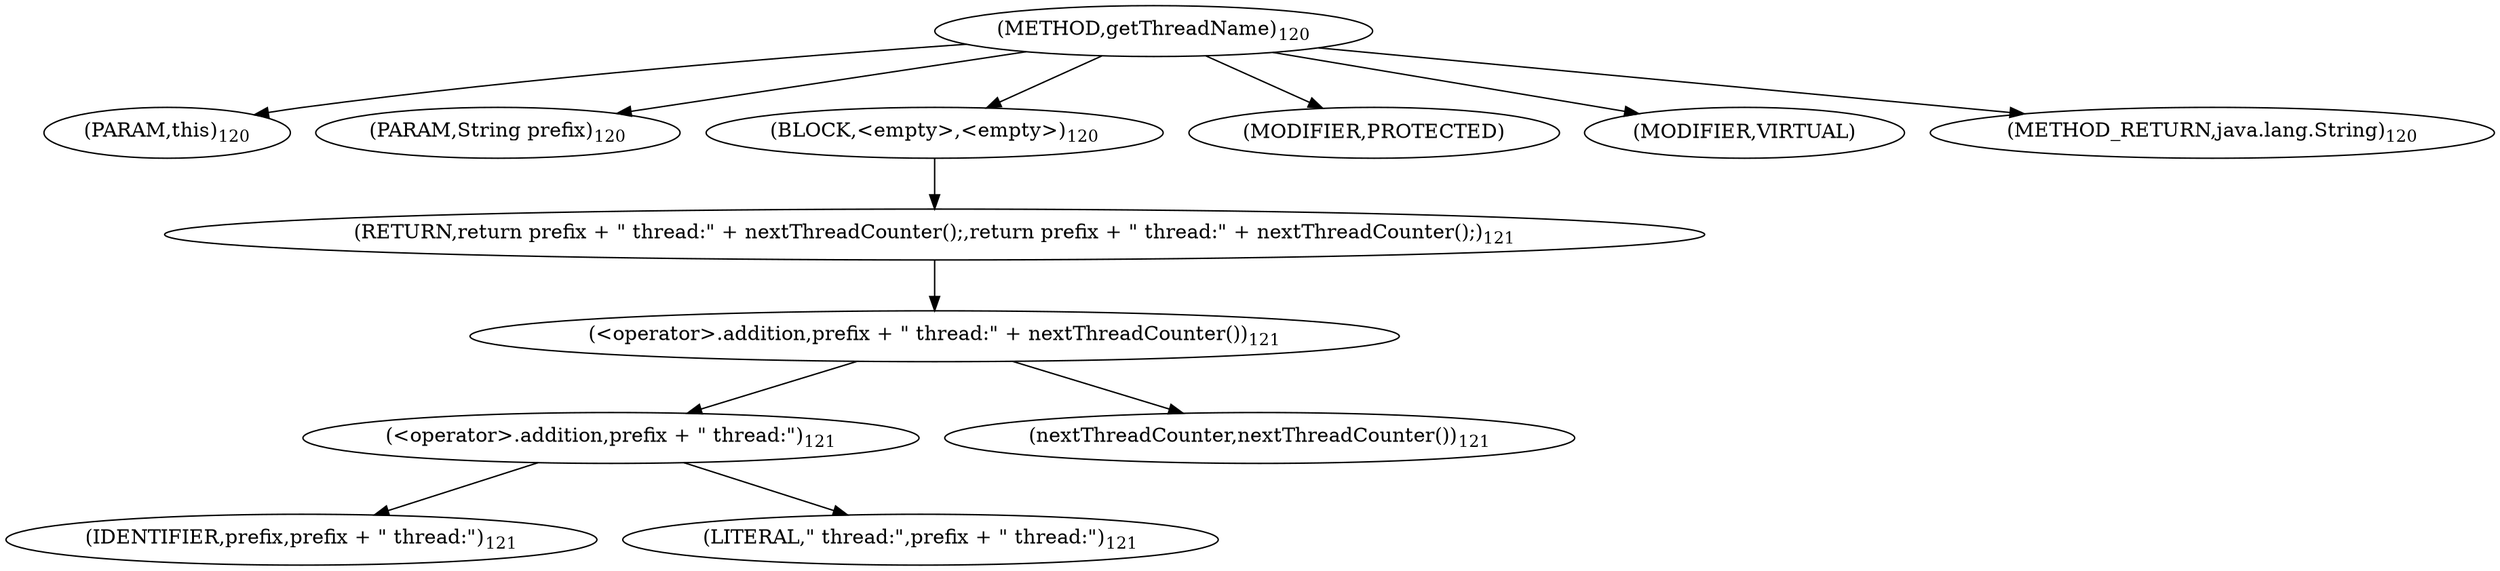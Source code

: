 digraph "getThreadName" {  
"209" [label = <(METHOD,getThreadName)<SUB>120</SUB>> ]
"210" [label = <(PARAM,this)<SUB>120</SUB>> ]
"211" [label = <(PARAM,String prefix)<SUB>120</SUB>> ]
"212" [label = <(BLOCK,&lt;empty&gt;,&lt;empty&gt;)<SUB>120</SUB>> ]
"213" [label = <(RETURN,return prefix + &quot; thread:&quot; + nextThreadCounter();,return prefix + &quot; thread:&quot; + nextThreadCounter();)<SUB>121</SUB>> ]
"214" [label = <(&lt;operator&gt;.addition,prefix + &quot; thread:&quot; + nextThreadCounter())<SUB>121</SUB>> ]
"215" [label = <(&lt;operator&gt;.addition,prefix + &quot; thread:&quot;)<SUB>121</SUB>> ]
"216" [label = <(IDENTIFIER,prefix,prefix + &quot; thread:&quot;)<SUB>121</SUB>> ]
"217" [label = <(LITERAL,&quot; thread:&quot;,prefix + &quot; thread:&quot;)<SUB>121</SUB>> ]
"218" [label = <(nextThreadCounter,nextThreadCounter())<SUB>121</SUB>> ]
"219" [label = <(MODIFIER,PROTECTED)> ]
"220" [label = <(MODIFIER,VIRTUAL)> ]
"221" [label = <(METHOD_RETURN,java.lang.String)<SUB>120</SUB>> ]
  "209" -> "210" 
  "209" -> "211" 
  "209" -> "212" 
  "209" -> "219" 
  "209" -> "220" 
  "209" -> "221" 
  "212" -> "213" 
  "213" -> "214" 
  "214" -> "215" 
  "214" -> "218" 
  "215" -> "216" 
  "215" -> "217" 
}
